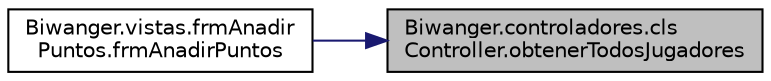 digraph "Biwanger.controladores.clsController.obtenerTodosJugadores"
{
 // LATEX_PDF_SIZE
  edge [fontname="Helvetica",fontsize="10",labelfontname="Helvetica",labelfontsize="10"];
  node [fontname="Helvetica",fontsize="10",shape=record];
  rankdir="RL";
  Node1 [label="Biwanger.controladores.cls\lController.obtenerTodosJugadores",height=0.2,width=0.4,color="black", fillcolor="grey75", style="filled", fontcolor="black",tooltip=" "];
  Node1 -> Node2 [dir="back",color="midnightblue",fontsize="10",style="solid",fontname="Helvetica"];
  Node2 [label="Biwanger.vistas.frmAnadir\lPuntos.frmAnadirPuntos",height=0.2,width=0.4,color="black", fillcolor="white", style="filled",URL="$class_biwanger_1_1vistas_1_1frm_anadir_puntos.html#ae98f4b80c64cf139e5d2e73dfaa1452d",tooltip=" "];
}
